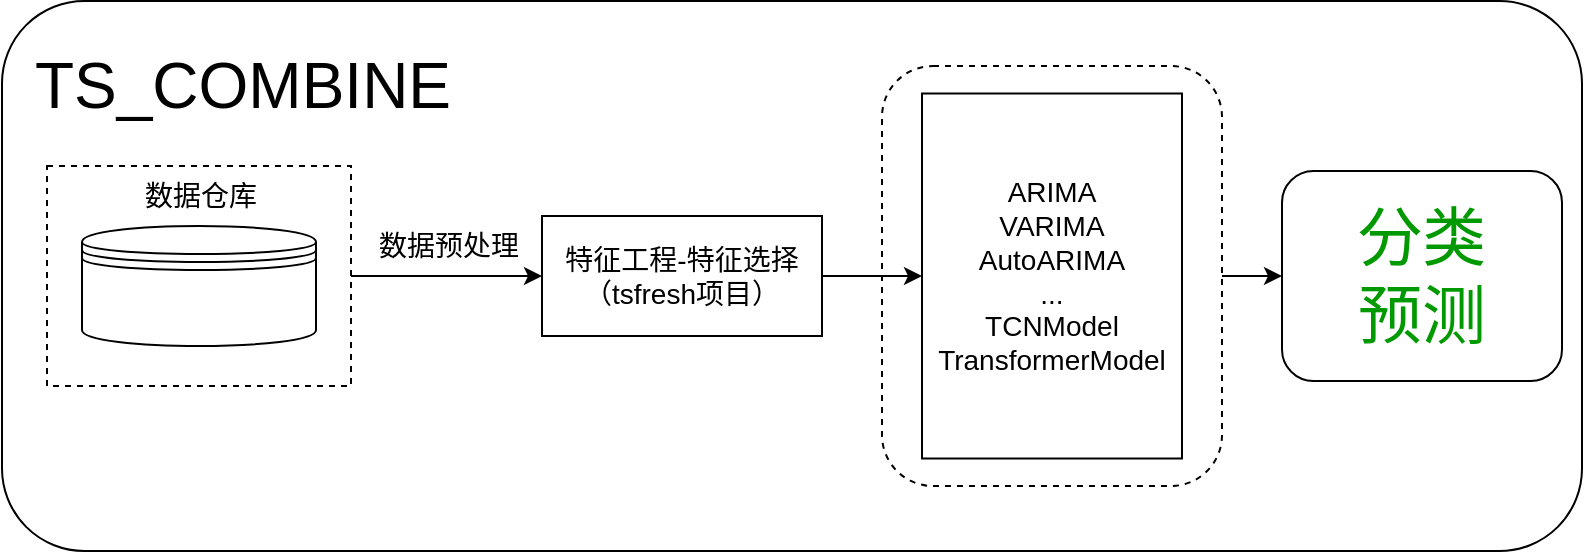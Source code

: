 <mxfile>
    <diagram id="-OHtUdFjwsbj-IQPhT8J" name="Page-1">
        <mxGraphModel dx="1903" dy="499" grid="1" gridSize="10" guides="1" tooltips="1" connect="1" arrows="1" fold="1" page="1" pageScale="1" pageWidth="850" pageHeight="1100" math="0" shadow="0">
            <root>
                <mxCell id="0"/>
                <mxCell id="1" parent="0"/>
                <mxCell id="17" value="" style="rounded=1;whiteSpace=wrap;html=1;fontSize=14;" parent="1" vertex="1">
                    <mxGeometry x="-30" y="297.5" width="790" height="275" as="geometry"/>
                </mxCell>
                <mxCell id="16" value="" style="edgeStyle=none;html=1;fontSize=14;" parent="1" source="13" target="15" edge="1">
                    <mxGeometry relative="1" as="geometry"/>
                </mxCell>
                <mxCell id="13" value="" style="rounded=1;whiteSpace=wrap;html=1;dashed=1;" parent="1" vertex="1">
                    <mxGeometry x="410" y="330" width="170" height="210" as="geometry"/>
                </mxCell>
                <mxCell id="10" value="" style="edgeStyle=none;html=1;" parent="1" source="6" target="9" edge="1">
                    <mxGeometry relative="1" as="geometry"/>
                </mxCell>
                <mxCell id="6" value="" style="rounded=0;whiteSpace=wrap;html=1;dashed=1;strokeColor=default;" parent="1" vertex="1">
                    <mxGeometry x="-7.5" y="380" width="152" height="110" as="geometry"/>
                </mxCell>
                <mxCell id="2" value="" style="shape=datastore;whiteSpace=wrap;html=1;" parent="1" vertex="1">
                    <mxGeometry x="10" y="410" width="117" height="60" as="geometry"/>
                </mxCell>
                <mxCell id="8" value="数据仓库" style="text;html=1;align=center;verticalAlign=middle;resizable=0;points=[];autosize=1;strokeColor=none;fillColor=none;fontSize=14;" parent="1" vertex="1">
                    <mxGeometry x="33.5" y="385" width="70" height="20" as="geometry"/>
                </mxCell>
                <mxCell id="12" value="" style="edgeStyle=none;html=1;" parent="1" source="9" target="11" edge="1">
                    <mxGeometry relative="1" as="geometry"/>
                </mxCell>
                <mxCell id="9" value="特征工程-特征选择&lt;br style=&quot;font-size: 14px;&quot;&gt;（tsfresh项目）" style="rounded=0;whiteSpace=wrap;html=1;fontSize=14;" parent="1" vertex="1">
                    <mxGeometry x="240" y="405" width="140" height="60" as="geometry"/>
                </mxCell>
                <mxCell id="11" value="ARIMA&lt;br style=&quot;font-size: 14px&quot;&gt;VARIMA&lt;br style=&quot;font-size: 14px&quot;&gt;AutoARIMA&lt;br style=&quot;font-size: 14px&quot;&gt;...&lt;br style=&quot;font-size: 14px&quot;&gt;TCNModel&lt;br style=&quot;font-size: 14px&quot;&gt;TransformerModel" style="whiteSpace=wrap;html=1;rounded=0;fontSize=14;" parent="1" vertex="1">
                    <mxGeometry x="430" y="343.75" width="130" height="182.5" as="geometry"/>
                </mxCell>
                <mxCell id="15" value="分类&lt;br style=&quot;font-size: 32px;&quot;&gt;预测" style="whiteSpace=wrap;html=1;rounded=1;fontSize=32;fontColor=#009900;" parent="1" vertex="1">
                    <mxGeometry x="610" y="382.5" width="140" height="105" as="geometry"/>
                </mxCell>
                <mxCell id="18" value="TS_COMBINE" style="text;html=1;align=center;verticalAlign=middle;resizable=0;points=[];autosize=1;strokeColor=none;fillColor=none;fontSize=32;" parent="1" vertex="1">
                    <mxGeometry x="-20" y="320" width="220" height="40" as="geometry"/>
                </mxCell>
                <mxCell id="20" value="数据预处理" style="text;html=1;align=center;verticalAlign=middle;resizable=0;points=[];autosize=1;strokeColor=none;fillColor=none;fontSize=14;" parent="1" vertex="1">
                    <mxGeometry x="148" y="410" width="90" height="20" as="geometry"/>
                </mxCell>
            </root>
        </mxGraphModel>
    </diagram>
</mxfile>